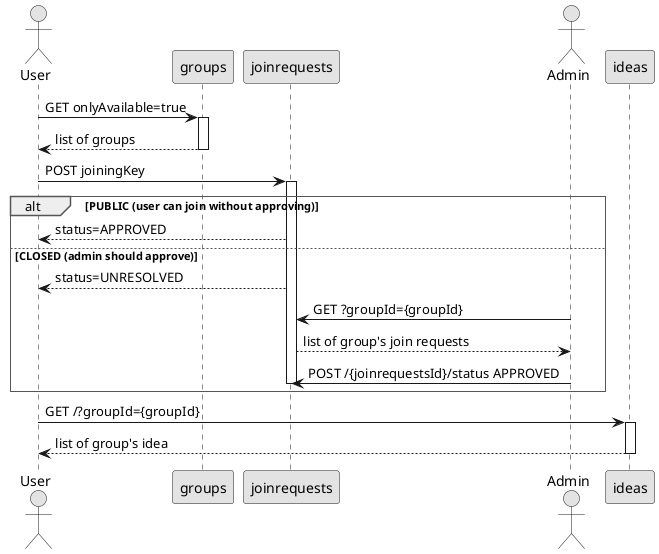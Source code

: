 @startuml


'actor User order 1
'participant groups order 2
'participant joinrequests order 3
'participant ideas order 4
'actor Admin order 5

skinparam monochrome true
skinparam shadowing false

skinparam Sequence {
    GroupBorderColor #ff0f0f
    GroupShadow false
    GroupBorderThickness 1
    GroupHeaderFontStyle normal
    GroupBodyBackgroundColor white
}


actor User
User -> "groups" : GET onlyAvailable=true
activate "groups"
User <-- "groups" : list of groups
deactivate "groups"

User -> "joinrequests" : POST joiningKey
activate "joinrequests"



alt PUBLIC (user can join without approving)
    User <-- "joinrequests" : status=APPROVED
else CLOSED (admin should approve)
    User <-- "joinrequests" : status=UNRESOLVED
    actor Admin
    Admin ->  "joinrequests" : GET ?groupId={groupId}
    Admin <-- "joinrequests" : list of group's join requests
    Admin ->  "joinrequests" : POST /{joinrequestsId}/status APPROVED
    deactivate "joinrequests"
end

User ->  "ideas"  : GET /?groupId={groupId}
activate "ideas"
User <-- "ideas" : list of group's idea
deactivate "ideas"

@enduml

